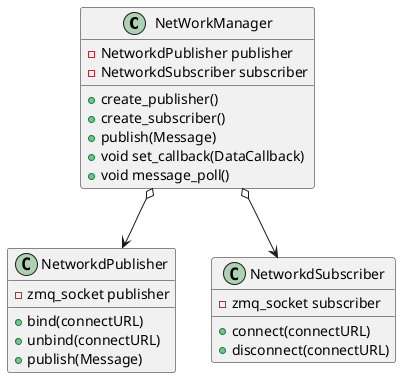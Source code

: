 @startuml
class NetWorkManager{
    - NetworkdPublisher publisher
    - NetworkdSubscriber subscriber
    + create_publisher()
    + create_subscriber()
    + publish(Message)
    + void set_callback(DataCallback)
    + void message_poll()
}
class NetworkdPublisher{
    - zmq_socket publisher
    + bind(connectURL)
    + unbind(connectURL)
    + publish(Message)
}
class NetworkdSubscriber{
    - zmq_socket subscriber
    + connect(connectURL)
    + disconnect(connectURL)
}

NetWorkManager o--> NetworkdPublisher
NetWorkManager o--> NetworkdSubscriber
@enduml